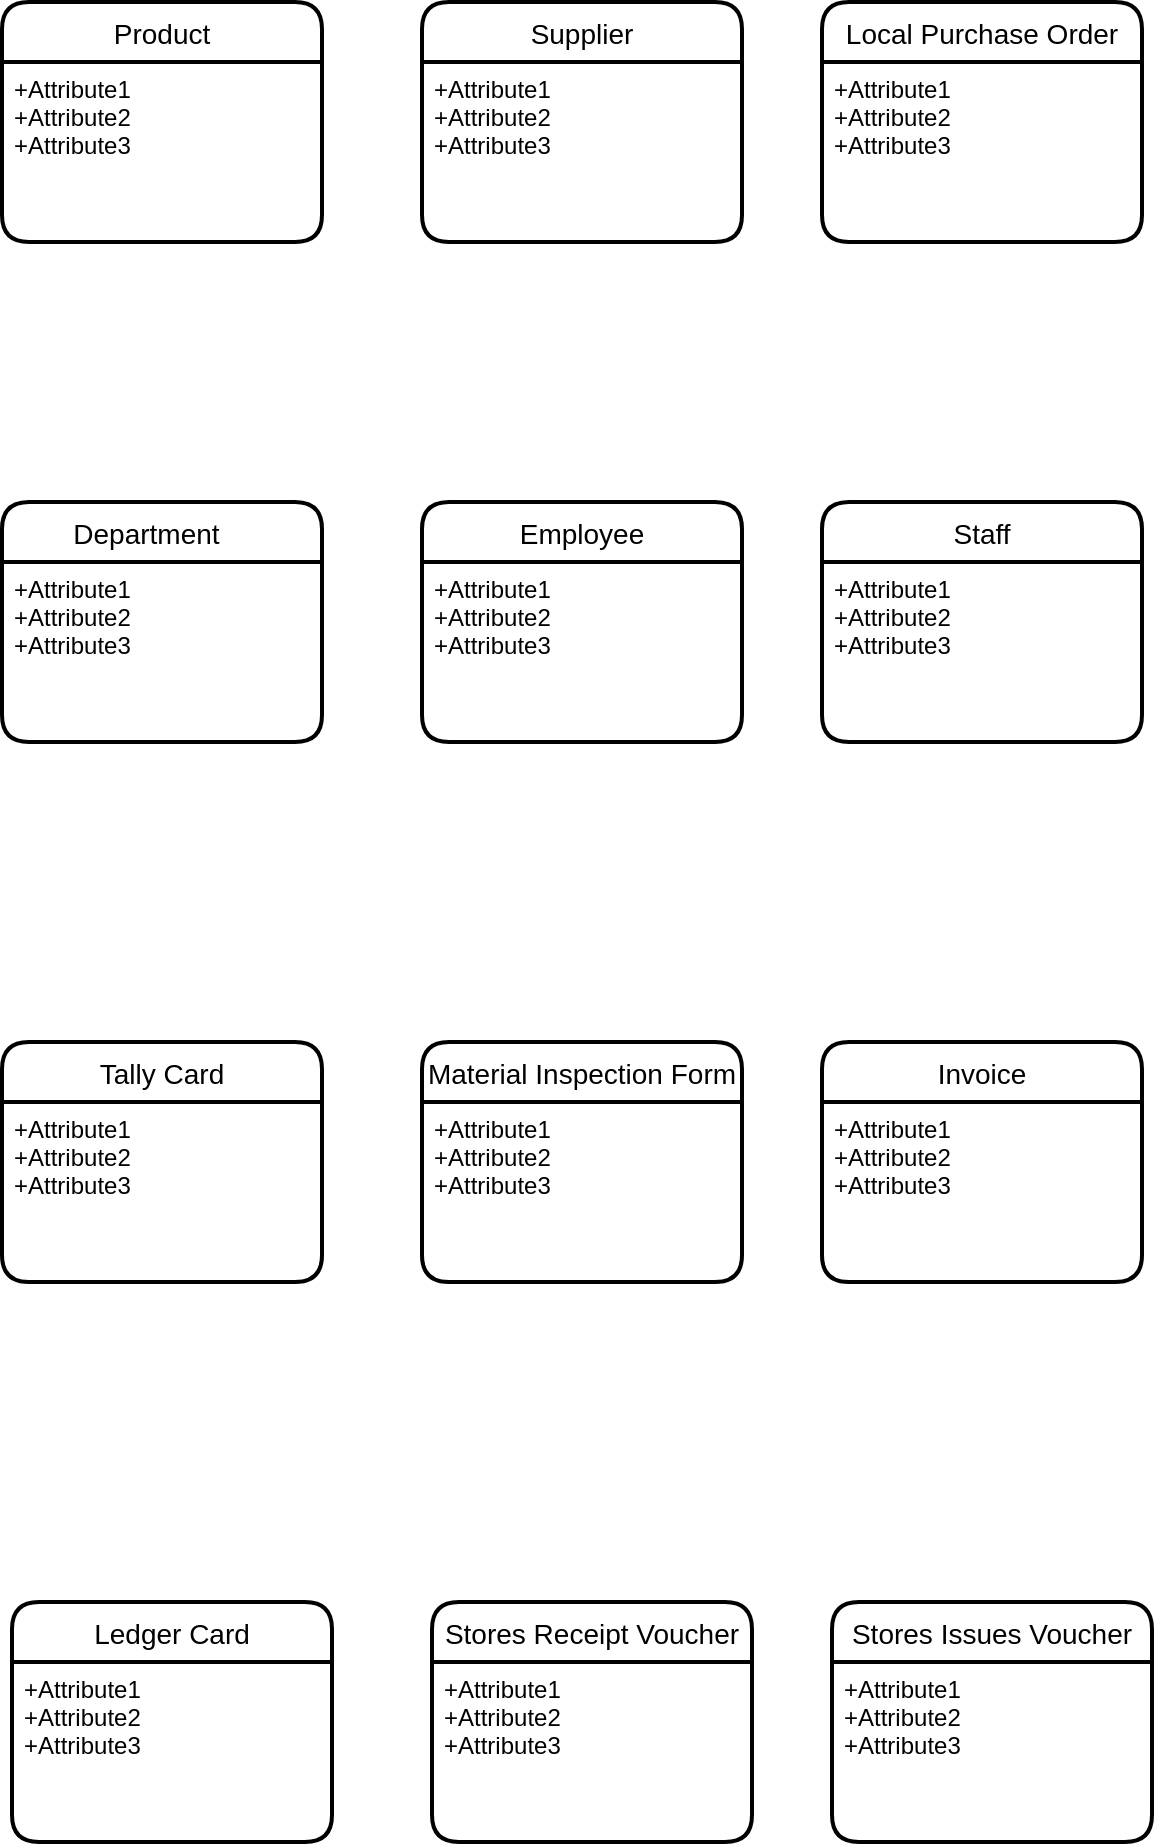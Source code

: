 <mxfile version="20.8.13" type="github">
  <diagram id="R2lEEEUBdFMjLlhIrx00" name="Page-1">
    <mxGraphModel dx="1434" dy="777" grid="1" gridSize="10" guides="1" tooltips="1" connect="1" arrows="1" fold="1" page="1" pageScale="1" pageWidth="850" pageHeight="1100" math="0" shadow="0" extFonts="Permanent Marker^https://fonts.googleapis.com/css?family=Permanent+Marker">
      <root>
        <mxCell id="0" />
        <mxCell id="1" parent="0" />
        <mxCell id="lvSoFYNV8MZOXLd9XhyU-1" value="Product" style="swimlane;childLayout=stackLayout;horizontal=1;startSize=30;horizontalStack=0;rounded=1;fontSize=14;fontStyle=0;strokeWidth=2;resizeParent=0;resizeLast=1;shadow=0;dashed=0;align=center;" vertex="1" parent="1">
          <mxGeometry x="30" y="40" width="160" height="120" as="geometry" />
        </mxCell>
        <mxCell id="lvSoFYNV8MZOXLd9XhyU-2" value="+Attribute1&#xa;+Attribute2&#xa;+Attribute3" style="align=left;strokeColor=none;fillColor=none;spacingLeft=4;fontSize=12;verticalAlign=top;resizable=0;rotatable=0;part=1;" vertex="1" parent="lvSoFYNV8MZOXLd9XhyU-1">
          <mxGeometry y="30" width="160" height="90" as="geometry" />
        </mxCell>
        <mxCell id="lvSoFYNV8MZOXLd9XhyU-6" value="Supplier" style="swimlane;childLayout=stackLayout;horizontal=1;startSize=30;horizontalStack=0;rounded=1;fontSize=14;fontStyle=0;strokeWidth=2;resizeParent=0;resizeLast=1;shadow=0;dashed=0;align=center;" vertex="1" parent="1">
          <mxGeometry x="240" y="40" width="160" height="120" as="geometry" />
        </mxCell>
        <mxCell id="lvSoFYNV8MZOXLd9XhyU-7" value="+Attribute1&#xa;+Attribute2&#xa;+Attribute3" style="align=left;strokeColor=none;fillColor=none;spacingLeft=4;fontSize=12;verticalAlign=top;resizable=0;rotatable=0;part=1;" vertex="1" parent="lvSoFYNV8MZOXLd9XhyU-6">
          <mxGeometry y="30" width="160" height="90" as="geometry" />
        </mxCell>
        <mxCell id="lvSoFYNV8MZOXLd9XhyU-8" value="Local Purchase Order" style="swimlane;childLayout=stackLayout;horizontal=1;startSize=30;horizontalStack=0;rounded=1;fontSize=14;fontStyle=0;strokeWidth=2;resizeParent=0;resizeLast=1;shadow=0;dashed=0;align=center;" vertex="1" parent="1">
          <mxGeometry x="440" y="40" width="160" height="120" as="geometry" />
        </mxCell>
        <mxCell id="lvSoFYNV8MZOXLd9XhyU-9" value="+Attribute1&#xa;+Attribute2&#xa;+Attribute3" style="align=left;strokeColor=none;fillColor=none;spacingLeft=4;fontSize=12;verticalAlign=top;resizable=0;rotatable=0;part=1;" vertex="1" parent="lvSoFYNV8MZOXLd9XhyU-8">
          <mxGeometry y="30" width="160" height="90" as="geometry" />
        </mxCell>
        <mxCell id="lvSoFYNV8MZOXLd9XhyU-10" value="Department    " style="swimlane;childLayout=stackLayout;horizontal=1;startSize=30;horizontalStack=0;rounded=1;fontSize=14;fontStyle=0;strokeWidth=2;resizeParent=0;resizeLast=1;shadow=0;dashed=0;align=center;" vertex="1" parent="1">
          <mxGeometry x="30" y="290" width="160" height="120" as="geometry" />
        </mxCell>
        <mxCell id="lvSoFYNV8MZOXLd9XhyU-11" value="+Attribute1&#xa;+Attribute2&#xa;+Attribute3" style="align=left;strokeColor=none;fillColor=none;spacingLeft=4;fontSize=12;verticalAlign=top;resizable=0;rotatable=0;part=1;" vertex="1" parent="lvSoFYNV8MZOXLd9XhyU-10">
          <mxGeometry y="30" width="160" height="90" as="geometry" />
        </mxCell>
        <mxCell id="lvSoFYNV8MZOXLd9XhyU-12" value="Employee" style="swimlane;childLayout=stackLayout;horizontal=1;startSize=30;horizontalStack=0;rounded=1;fontSize=14;fontStyle=0;strokeWidth=2;resizeParent=0;resizeLast=1;shadow=0;dashed=0;align=center;" vertex="1" parent="1">
          <mxGeometry x="240" y="290" width="160" height="120" as="geometry" />
        </mxCell>
        <mxCell id="lvSoFYNV8MZOXLd9XhyU-13" value="+Attribute1&#xa;+Attribute2&#xa;+Attribute3" style="align=left;strokeColor=none;fillColor=none;spacingLeft=4;fontSize=12;verticalAlign=top;resizable=0;rotatable=0;part=1;" vertex="1" parent="lvSoFYNV8MZOXLd9XhyU-12">
          <mxGeometry y="30" width="160" height="90" as="geometry" />
        </mxCell>
        <mxCell id="lvSoFYNV8MZOXLd9XhyU-14" value="Staff" style="swimlane;childLayout=stackLayout;horizontal=1;startSize=30;horizontalStack=0;rounded=1;fontSize=14;fontStyle=0;strokeWidth=2;resizeParent=0;resizeLast=1;shadow=0;dashed=0;align=center;" vertex="1" parent="1">
          <mxGeometry x="440" y="290" width="160" height="120" as="geometry" />
        </mxCell>
        <mxCell id="lvSoFYNV8MZOXLd9XhyU-15" value="+Attribute1&#xa;+Attribute2&#xa;+Attribute3" style="align=left;strokeColor=none;fillColor=none;spacingLeft=4;fontSize=12;verticalAlign=top;resizable=0;rotatable=0;part=1;" vertex="1" parent="lvSoFYNV8MZOXLd9XhyU-14">
          <mxGeometry y="30" width="160" height="90" as="geometry" />
        </mxCell>
        <mxCell id="lvSoFYNV8MZOXLd9XhyU-16" value="Tally Card" style="swimlane;childLayout=stackLayout;horizontal=1;startSize=30;horizontalStack=0;rounded=1;fontSize=14;fontStyle=0;strokeWidth=2;resizeParent=0;resizeLast=1;shadow=0;dashed=0;align=center;" vertex="1" parent="1">
          <mxGeometry x="30" y="560" width="160" height="120" as="geometry" />
        </mxCell>
        <mxCell id="lvSoFYNV8MZOXLd9XhyU-17" value="+Attribute1&#xa;+Attribute2&#xa;+Attribute3" style="align=left;strokeColor=none;fillColor=none;spacingLeft=4;fontSize=12;verticalAlign=top;resizable=0;rotatable=0;part=1;" vertex="1" parent="lvSoFYNV8MZOXLd9XhyU-16">
          <mxGeometry y="30" width="160" height="90" as="geometry" />
        </mxCell>
        <mxCell id="lvSoFYNV8MZOXLd9XhyU-18" value="Material Inspection Form" style="swimlane;childLayout=stackLayout;horizontal=1;startSize=30;horizontalStack=0;rounded=1;fontSize=14;fontStyle=0;strokeWidth=2;resizeParent=0;resizeLast=1;shadow=0;dashed=0;align=center;" vertex="1" parent="1">
          <mxGeometry x="240" y="560" width="160" height="120" as="geometry" />
        </mxCell>
        <mxCell id="lvSoFYNV8MZOXLd9XhyU-19" value="+Attribute1&#xa;+Attribute2&#xa;+Attribute3" style="align=left;strokeColor=none;fillColor=none;spacingLeft=4;fontSize=12;verticalAlign=top;resizable=0;rotatable=0;part=1;" vertex="1" parent="lvSoFYNV8MZOXLd9XhyU-18">
          <mxGeometry y="30" width="160" height="90" as="geometry" />
        </mxCell>
        <mxCell id="lvSoFYNV8MZOXLd9XhyU-20" value="Invoice" style="swimlane;childLayout=stackLayout;horizontal=1;startSize=30;horizontalStack=0;rounded=1;fontSize=14;fontStyle=0;strokeWidth=2;resizeParent=0;resizeLast=1;shadow=0;dashed=0;align=center;" vertex="1" parent="1">
          <mxGeometry x="440" y="560" width="160" height="120" as="geometry" />
        </mxCell>
        <mxCell id="lvSoFYNV8MZOXLd9XhyU-21" value="+Attribute1&#xa;+Attribute2&#xa;+Attribute3" style="align=left;strokeColor=none;fillColor=none;spacingLeft=4;fontSize=12;verticalAlign=top;resizable=0;rotatable=0;part=1;" vertex="1" parent="lvSoFYNV8MZOXLd9XhyU-20">
          <mxGeometry y="30" width="160" height="90" as="geometry" />
        </mxCell>
        <mxCell id="lvSoFYNV8MZOXLd9XhyU-22" value="Ledger Card" style="swimlane;childLayout=stackLayout;horizontal=1;startSize=30;horizontalStack=0;rounded=1;fontSize=14;fontStyle=0;strokeWidth=2;resizeParent=0;resizeLast=1;shadow=0;dashed=0;align=center;" vertex="1" parent="1">
          <mxGeometry x="35" y="840" width="160" height="120" as="geometry" />
        </mxCell>
        <mxCell id="lvSoFYNV8MZOXLd9XhyU-23" value="+Attribute1&#xa;+Attribute2&#xa;+Attribute3" style="align=left;strokeColor=none;fillColor=none;spacingLeft=4;fontSize=12;verticalAlign=top;resizable=0;rotatable=0;part=1;" vertex="1" parent="lvSoFYNV8MZOXLd9XhyU-22">
          <mxGeometry y="30" width="160" height="90" as="geometry" />
        </mxCell>
        <mxCell id="lvSoFYNV8MZOXLd9XhyU-24" value="Stores Receipt Voucher" style="swimlane;childLayout=stackLayout;horizontal=1;startSize=30;horizontalStack=0;rounded=1;fontSize=14;fontStyle=0;strokeWidth=2;resizeParent=0;resizeLast=1;shadow=0;dashed=0;align=center;" vertex="1" parent="1">
          <mxGeometry x="245" y="840" width="160" height="120" as="geometry" />
        </mxCell>
        <mxCell id="lvSoFYNV8MZOXLd9XhyU-25" value="+Attribute1&#xa;+Attribute2&#xa;+Attribute3" style="align=left;strokeColor=none;fillColor=none;spacingLeft=4;fontSize=12;verticalAlign=top;resizable=0;rotatable=0;part=1;" vertex="1" parent="lvSoFYNV8MZOXLd9XhyU-24">
          <mxGeometry y="30" width="160" height="90" as="geometry" />
        </mxCell>
        <mxCell id="lvSoFYNV8MZOXLd9XhyU-26" value="Stores Issues Voucher" style="swimlane;childLayout=stackLayout;horizontal=1;startSize=30;horizontalStack=0;rounded=1;fontSize=14;fontStyle=0;strokeWidth=2;resizeParent=0;resizeLast=1;shadow=0;dashed=0;align=center;" vertex="1" parent="1">
          <mxGeometry x="445" y="840" width="160" height="120" as="geometry" />
        </mxCell>
        <mxCell id="lvSoFYNV8MZOXLd9XhyU-27" value="+Attribute1&#xa;+Attribute2&#xa;+Attribute3" style="align=left;strokeColor=none;fillColor=none;spacingLeft=4;fontSize=12;verticalAlign=top;resizable=0;rotatable=0;part=1;" vertex="1" parent="lvSoFYNV8MZOXLd9XhyU-26">
          <mxGeometry y="30" width="160" height="90" as="geometry" />
        </mxCell>
      </root>
    </mxGraphModel>
  </diagram>
</mxfile>
